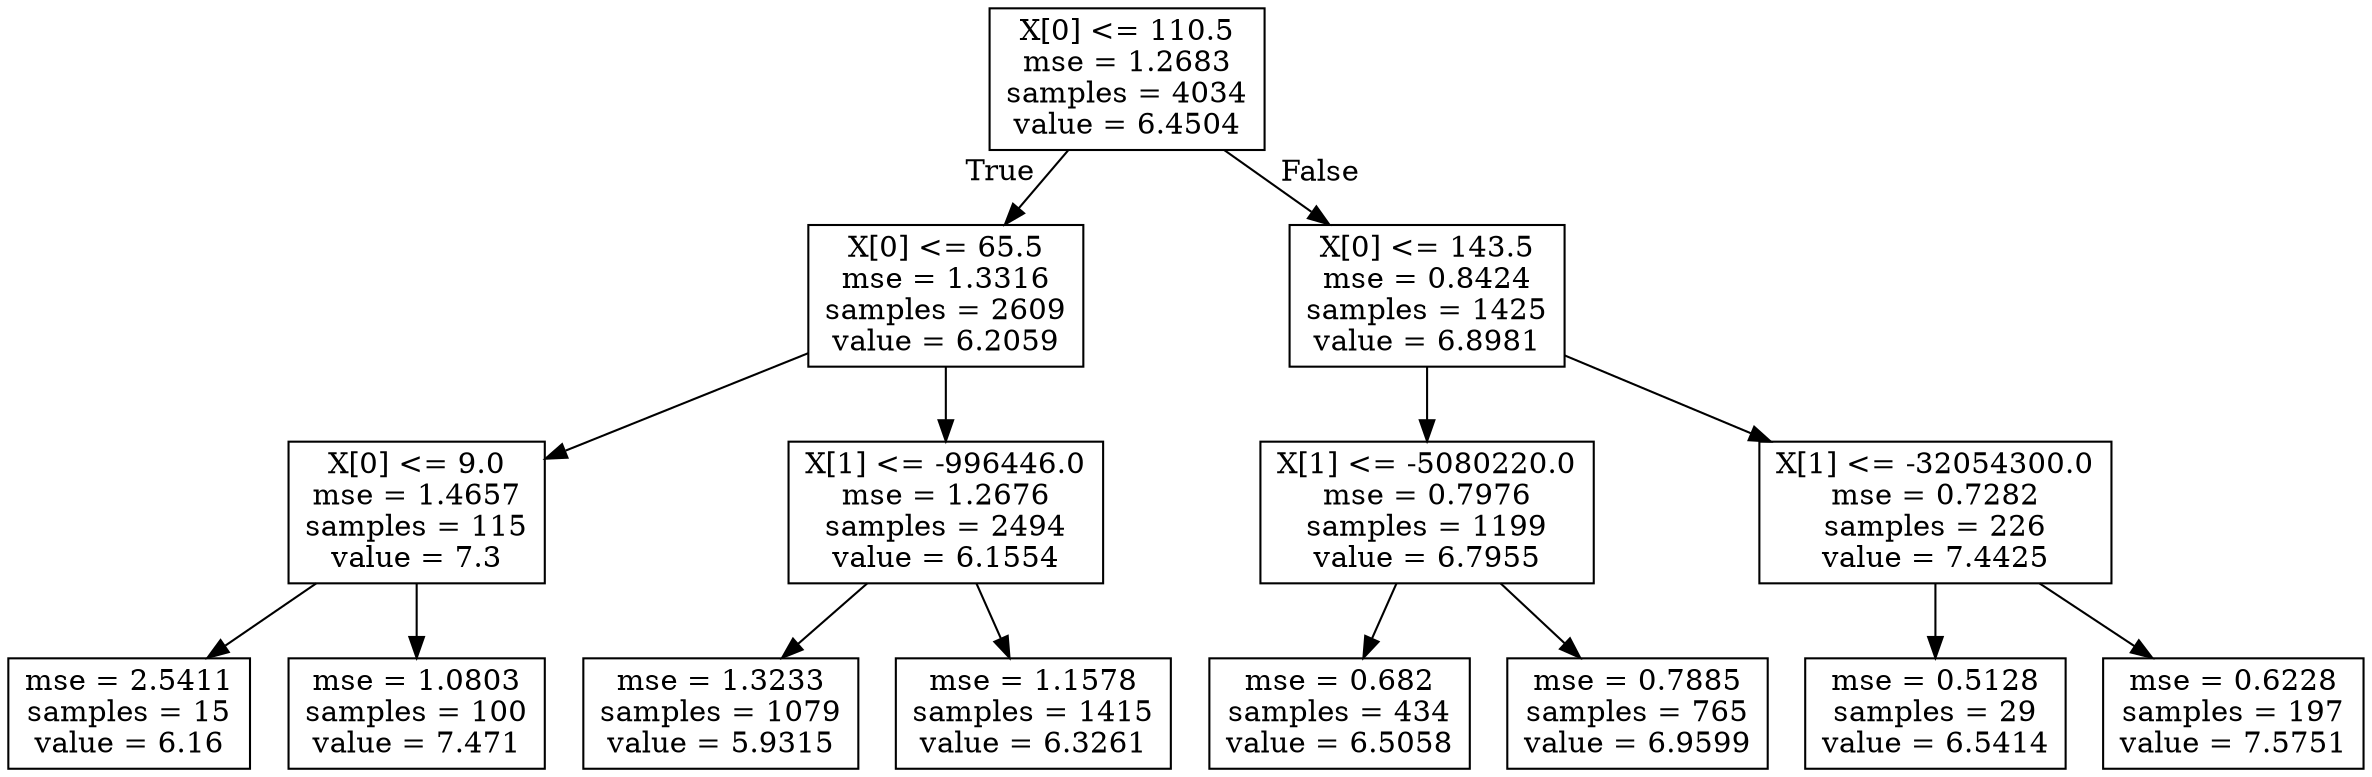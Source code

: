 digraph Tree {
node [shape=box] ;
0 [label="X[0] <= 110.5\nmse = 1.2683\nsamples = 4034\nvalue = 6.4504"] ;
1 [label="X[0] <= 65.5\nmse = 1.3316\nsamples = 2609\nvalue = 6.2059"] ;
0 -> 1 [labeldistance=2.5, labelangle=45, headlabel="True"] ;
2 [label="X[0] <= 9.0\nmse = 1.4657\nsamples = 115\nvalue = 7.3"] ;
1 -> 2 ;
3 [label="mse = 2.5411\nsamples = 15\nvalue = 6.16"] ;
2 -> 3 ;
4 [label="mse = 1.0803\nsamples = 100\nvalue = 7.471"] ;
2 -> 4 ;
5 [label="X[1] <= -996446.0\nmse = 1.2676\nsamples = 2494\nvalue = 6.1554"] ;
1 -> 5 ;
6 [label="mse = 1.3233\nsamples = 1079\nvalue = 5.9315"] ;
5 -> 6 ;
7 [label="mse = 1.1578\nsamples = 1415\nvalue = 6.3261"] ;
5 -> 7 ;
8 [label="X[0] <= 143.5\nmse = 0.8424\nsamples = 1425\nvalue = 6.8981"] ;
0 -> 8 [labeldistance=2.5, labelangle=-45, headlabel="False"] ;
9 [label="X[1] <= -5080220.0\nmse = 0.7976\nsamples = 1199\nvalue = 6.7955"] ;
8 -> 9 ;
10 [label="mse = 0.682\nsamples = 434\nvalue = 6.5058"] ;
9 -> 10 ;
11 [label="mse = 0.7885\nsamples = 765\nvalue = 6.9599"] ;
9 -> 11 ;
12 [label="X[1] <= -32054300.0\nmse = 0.7282\nsamples = 226\nvalue = 7.4425"] ;
8 -> 12 ;
13 [label="mse = 0.5128\nsamples = 29\nvalue = 6.5414"] ;
12 -> 13 ;
14 [label="mse = 0.6228\nsamples = 197\nvalue = 7.5751"] ;
12 -> 14 ;
}